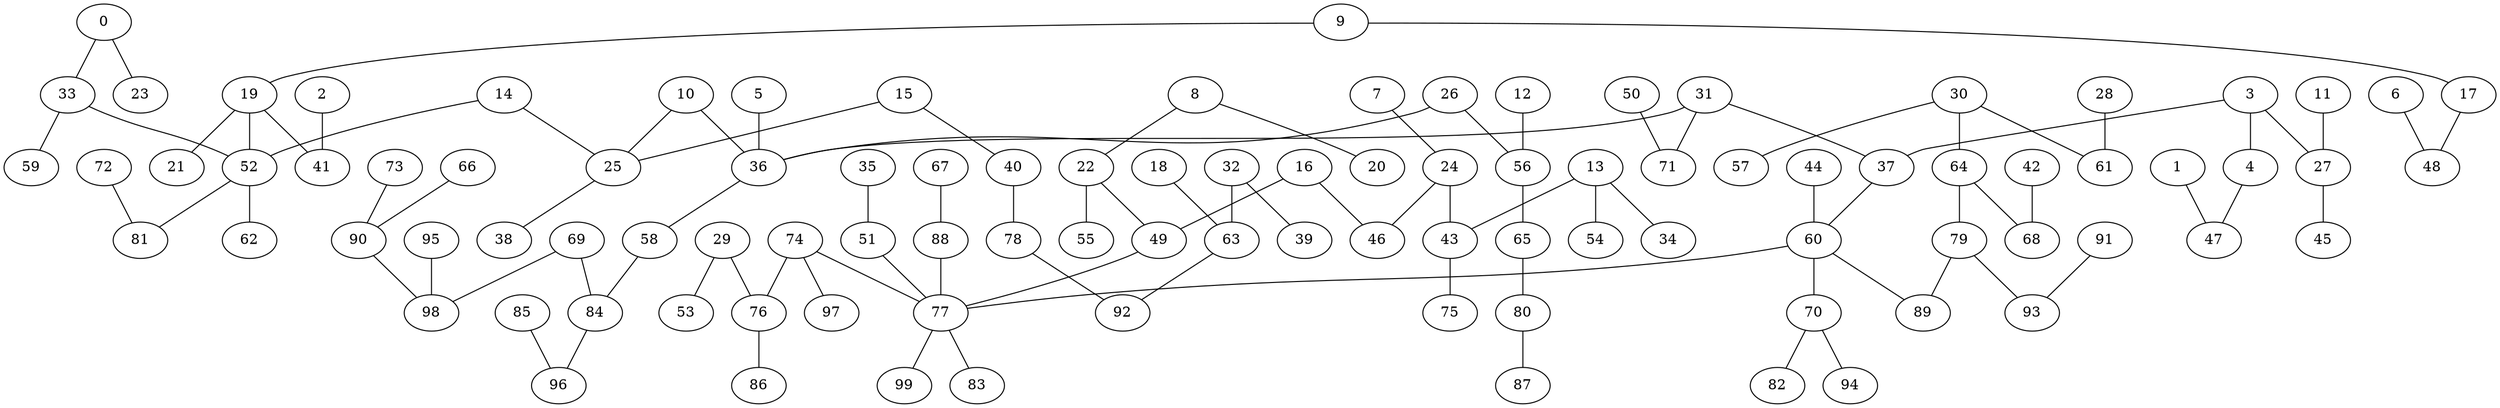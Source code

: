 graph grafoBarabasi_100_51_KruskalI_MST  {
0;
1;
2;
3;
4;
5;
6;
7;
8;
9;
10;
11;
12;
13;
14;
15;
16;
17;
18;
19;
20;
21;
22;
23;
24;
25;
26;
27;
28;
29;
30;
31;
32;
33;
34;
35;
36;
37;
38;
39;
40;
41;
42;
43;
44;
45;
46;
47;
48;
49;
50;
51;
52;
53;
54;
55;
56;
57;
58;
59;
60;
61;
62;
63;
64;
65;
66;
67;
68;
69;
70;
71;
72;
73;
74;
75;
76;
77;
78;
79;
80;
81;
82;
83;
84;
85;
86;
87;
88;
89;
90;
91;
92;
93;
94;
95;
96;
97;
98;
99;
12 -- 56;
67 -- 88;
70 -- 94;
73 -- 90;
2 -- 41;
5 -- 36;
19 -- 41;
25 -- 38;
32 -- 39;
43 -- 75;
44 -- 60;
70 -- 82;
79 -- 93;
84 -- 96;
85 -- 96;
88 -- 77;
1 -- 47;
3 -- 27;
11 -- 27;
13 -- 34;
13 -- 54;
15 -- 40;
18 -- 63;
24 -- 43;
24 -- 46;
27 -- 45;
28 -- 61;
30 -- 57;
30 -- 61;
30 -- 64;
32 -- 63;
36 -- 58;
42 -- 68;
49 -- 77;
50 -- 71;
51 -- 77;
56 -- 65;
60 -- 77;
60 -- 89;
64 -- 68;
64 -- 79;
66 -- 90;
69 -- 84;
74 -- 76;
74 -- 97;
77 -- 99;
79 -- 89;
80 -- 87;
90 -- 98;
91 -- 93;
95 -- 98;
0 -- 23;
0 -- 33;
3 -- 4;
3 -- 37;
4 -- 47;
6 -- 48;
7 -- 24;
8 -- 20;
8 -- 22;
9 -- 17;
9 -- 19;
10 -- 25;
10 -- 36;
13 -- 43;
14 -- 25;
14 -- 52;
15 -- 25;
16 -- 46;
16 -- 49;
17 -- 48;
19 -- 21;
19 -- 52;
22 -- 49;
22 -- 55;
26 -- 36;
26 -- 56;
29 -- 53;
29 -- 76;
31 -- 36;
31 -- 37;
31 -- 71;
33 -- 52;
33 -- 59;
35 -- 51;
37 -- 60;
40 -- 78;
52 -- 62;
52 -- 81;
58 -- 84;
60 -- 70;
63 -- 92;
65 -- 80;
69 -- 98;
72 -- 81;
74 -- 77;
76 -- 86;
77 -- 83;
78 -- 92;
}